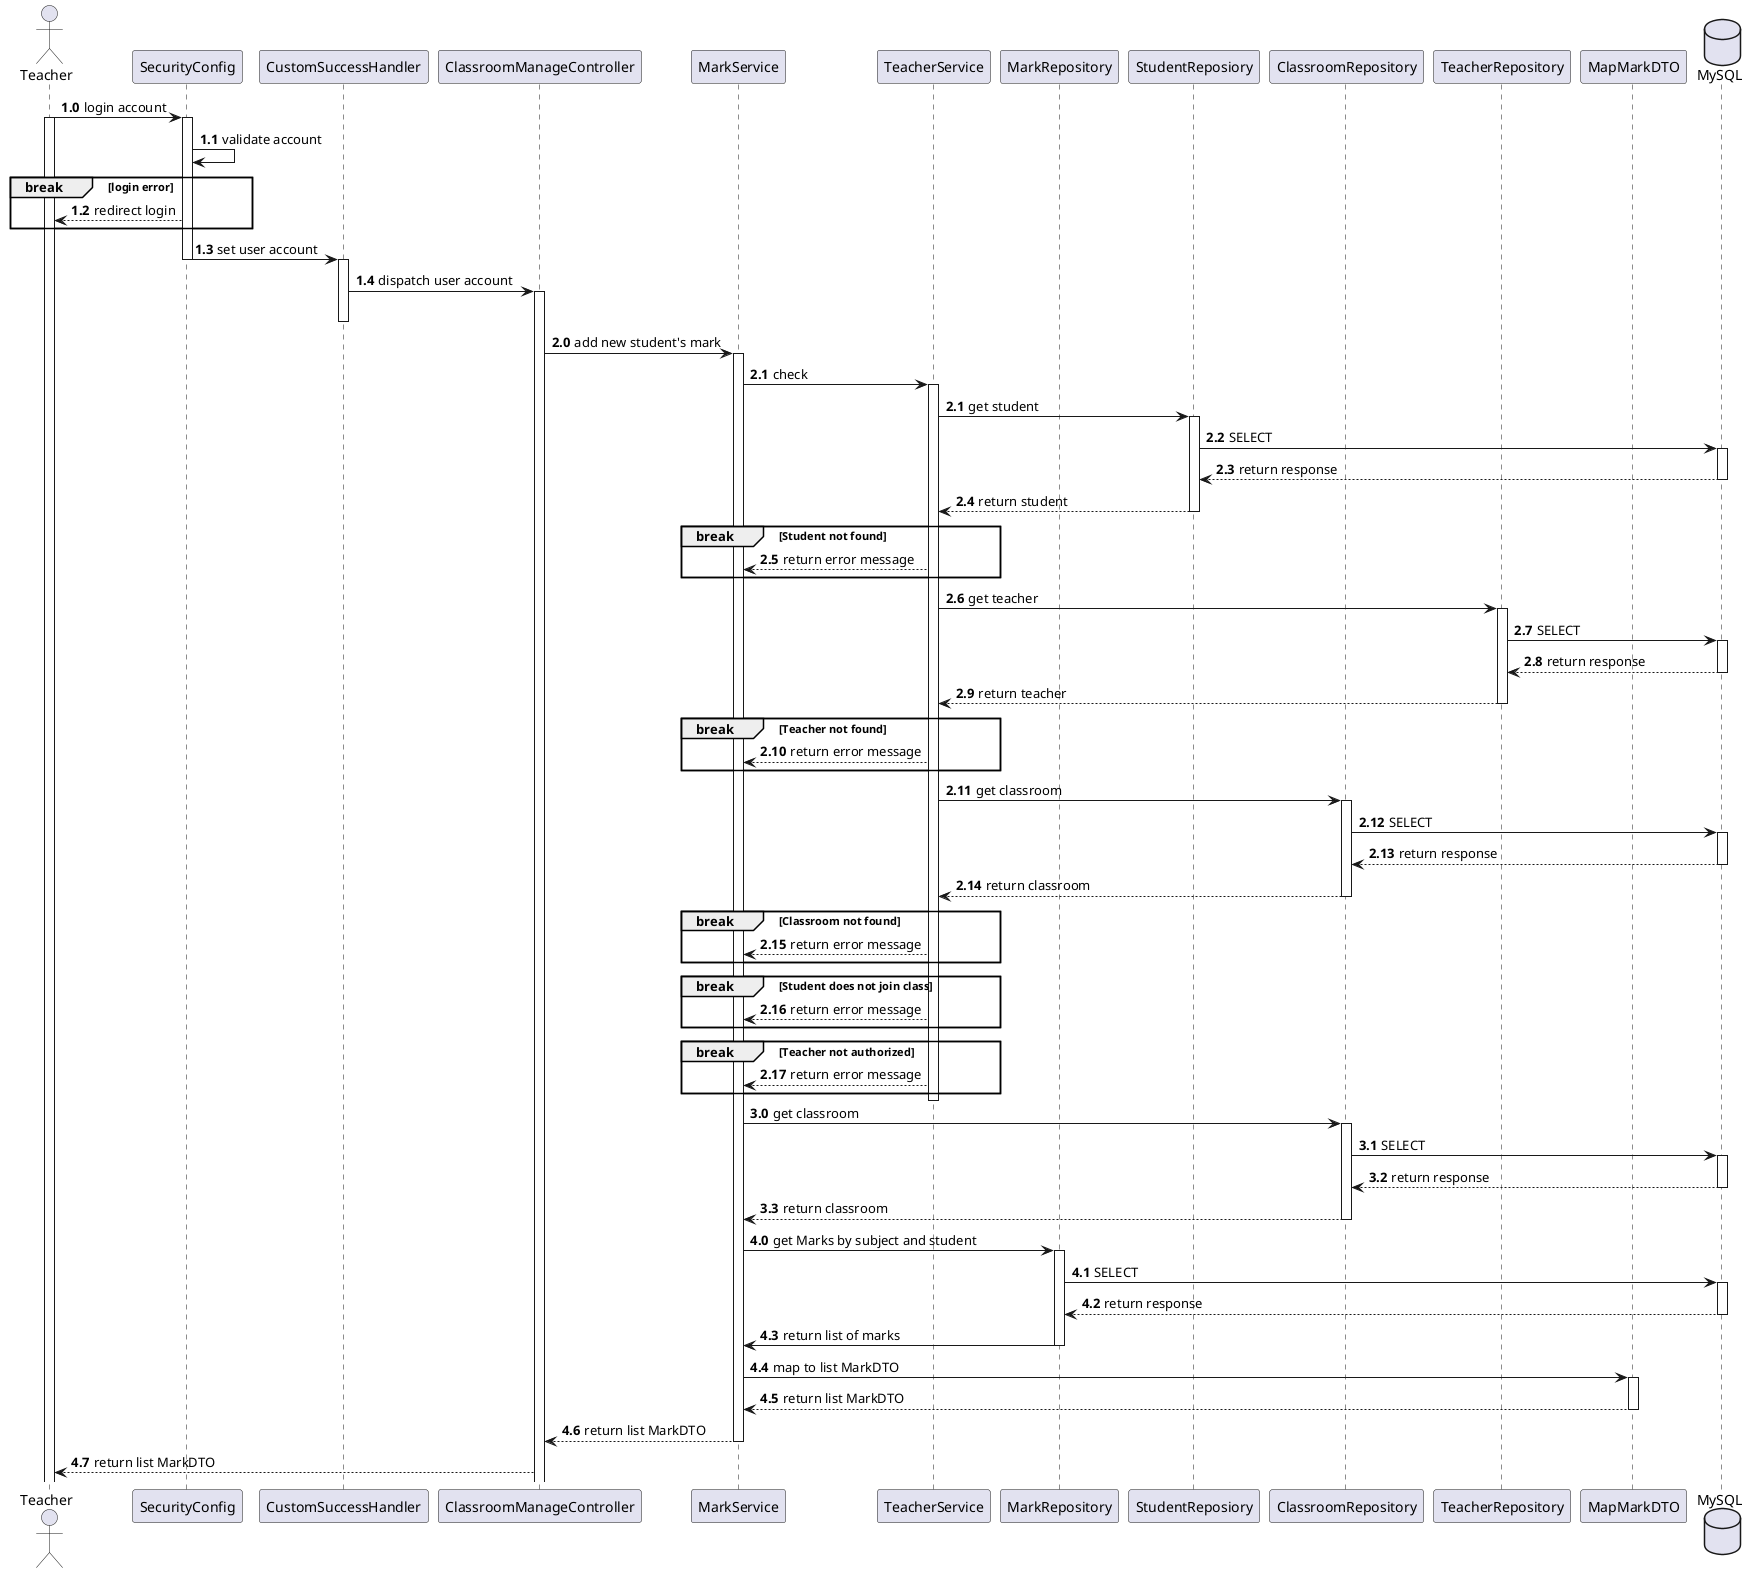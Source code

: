 @startuml
Actor Teacher
participant SecurityConfig
participant CustomSuccessHandler
participant ClassroomManageController
participant MarkService
participant TeacherService
participant MarkRepository
participant StudentReposiory
participant ClassroomRepository
participant TeacherRepository
participant MapMarkDTO
database MySQL

autonumber 1.0
Teacher -> SecurityConfig: login account

activate Teacher
activate SecurityConfig
autonumber 1.1
SecurityConfig -> SecurityConfig: validate account
break login error
SecurityConfig --> Teacher: redirect login
end
SecurityConfig -> CustomSuccessHandler: set user account
deactivate SecurityConfig
activate CustomSuccessHandler
CustomSuccessHandler -> ClassroomManageController: dispatch user account
activate ClassroomManageController
deactivate CustomSuccessHandler

autonumber 2.0
ClassroomManageController -> MarkService: add new student's mark
activate MarkService
MarkService -> TeacherService: check
activate TeacherService
autonumber 2.1

    TeacherService ->StudentReposiory: get student
                 activate StudentReposiory
                 StudentReposiory -> MySQL: SELECT
                 activate MySQL
                 MySQL --> StudentReposiory: return response
                 deactivate MySQL
                 StudentReposiory --> TeacherService: return student
                 deactivate StudentReposiory
                 break Student not found
                 TeacherService --> MarkService: return error message
                 end
                 TeacherService ->TeacherRepository: get teacher
                         activate TeacherRepository
                         TeacherRepository -> MySQL: SELECT
                         activate MySQL
                         MySQL --> TeacherRepository: return response
                         deactivate MySQL
                         TeacherRepository --> TeacherService: return teacher
                         deactivate TeacherRepository
                 break Teacher not found
                 TeacherService --> MarkService: return error message
                 end
                 TeacherService -> ClassroomRepository: get classroom
                         activate ClassroomRepository
                         ClassroomRepository -> MySQL: SELECT
                         activate MySQL
                         MySQL --> ClassroomRepository: return response
                         deactivate MySQL
                         ClassroomRepository --> TeacherService: return classroom
                         deactivate ClassroomRepository
                 break Classroom not found
                 TeacherService --> MarkService: return error message
                 end
break Student does not join class
TeacherService --> MarkService: return error message
end
break Teacher not authorized
TeacherService --> MarkService: return error message
end
deactivate TeacherService
autonumber 3.0
MarkService -> ClassroomRepository: get classroom
                         activate ClassroomRepository
                         ClassroomRepository -> MySQL: SELECT
                         activate MySQL
                         MySQL --> ClassroomRepository: return response
                         deactivate MySQL
                         ClassroomRepository --> MarkService: return classroom
                         deactivate ClassroomRepository

autonumber 4.0
MarkService -> MarkRepository: get Marks by subject and student
activate MarkRepository
MarkRepository -> MySQL: SELECT
activate MySQL
MySQL --> MarkRepository: return response
deactivate MySQL
MarkRepository -> MarkService: return list of marks
deactivate MarkRepository
MarkService -> MapMarkDTO: map to list MarkDTO
activate MapMarkDTO
MapMarkDTO --> MarkService: return list MarkDTO
deactivate MapMarkDTO
MarkService --> ClassroomManageController: return list MarkDTO
deactivate MarkService
ClassroomManageController --> Teacher: return list MarkDTO
@enduml